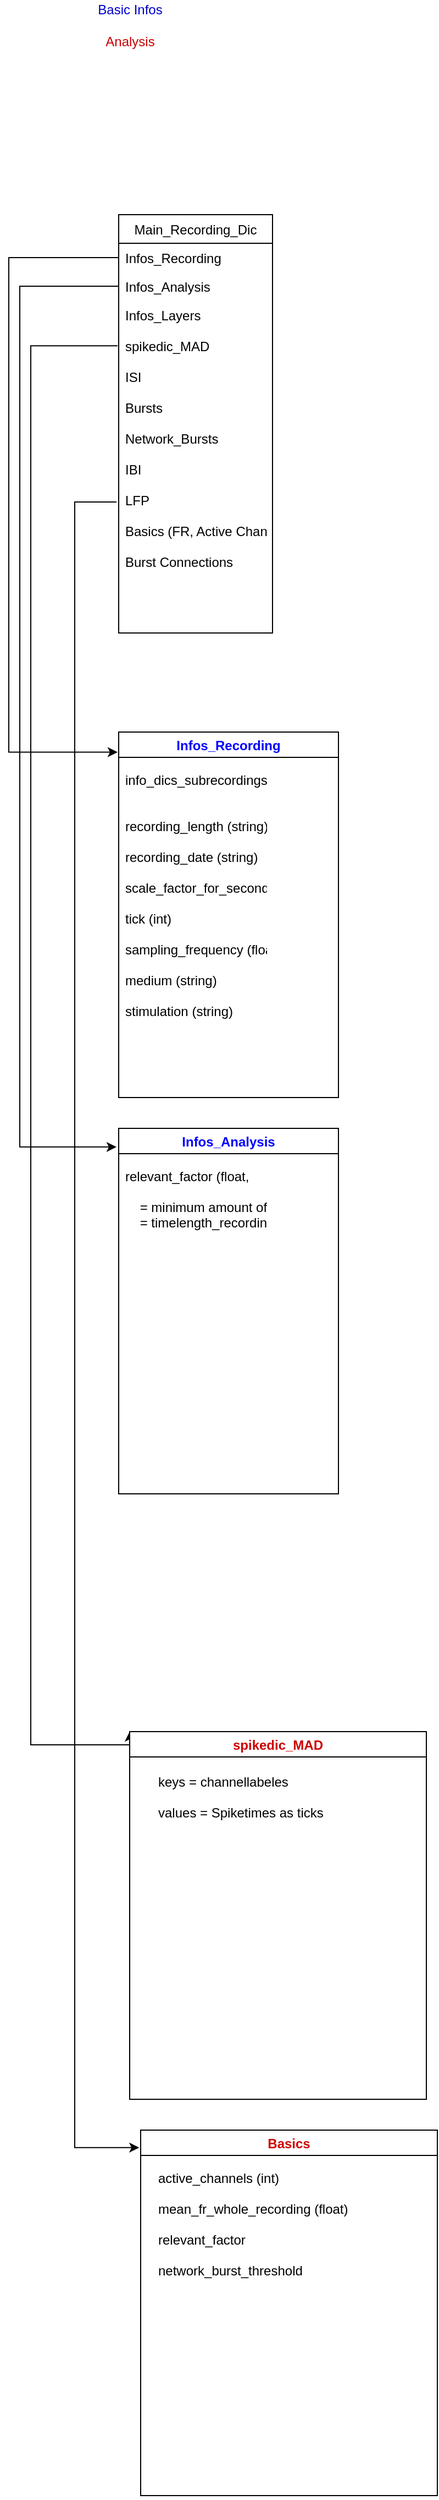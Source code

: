 <mxfile version="15.2.9" type="github"><diagram id="vBnOlz8iTsaYxyx_wYCy" name="Page-1"><mxGraphModel dx="507" dy="1140" grid="1" gridSize="10" guides="1" tooltips="1" connect="1" arrows="1" fold="1" page="1" pageScale="1" pageWidth="827" pageHeight="1169" math="0" shadow="0"><root><mxCell id="0"/><mxCell id="1" parent="0"/><mxCell id="hhfGfqor65zBzNXSn3MG-1" value="Main_Recording_Dic" style="swimlane;fontStyle=0;childLayout=stackLayout;horizontal=1;startSize=26;horizontalStack=0;resizeParent=1;resizeParentMax=0;resizeLast=0;collapsible=1;marginBottom=0;" vertex="1" parent="1"><mxGeometry x="140" y="220" width="140" height="380" as="geometry"/></mxCell><mxCell id="hhfGfqor65zBzNXSn3MG-2" value="Infos_Recording" style="text;strokeColor=none;fillColor=none;align=left;verticalAlign=top;spacingLeft=4;spacingRight=4;overflow=hidden;rotatable=0;points=[[0,0.5],[1,0.5]];portConstraint=eastwest;" vertex="1" parent="hhfGfqor65zBzNXSn3MG-1"><mxGeometry y="26" width="140" height="26" as="geometry"/></mxCell><mxCell id="hhfGfqor65zBzNXSn3MG-3" value="Infos_Analysis" style="text;strokeColor=none;fillColor=none;align=left;verticalAlign=top;spacingLeft=4;spacingRight=4;overflow=hidden;rotatable=0;points=[[0,0.5],[1,0.5]];portConstraint=eastwest;" vertex="1" parent="hhfGfqor65zBzNXSn3MG-1"><mxGeometry y="52" width="140" height="26" as="geometry"/></mxCell><mxCell id="hhfGfqor65zBzNXSn3MG-4" value="Infos_Layers&#xA;&#xA;spikedic_MAD&#xA;&#xA;ISI&#xA;&#xA;Bursts&#xA;&#xA;Network_Bursts&#xA;&#xA;IBI&#xA;&#xA;LFP&#xA;&#xA;Basics (FR, Active Channels)&#xA;&#xA;Burst Connections&#xA;" style="text;strokeColor=none;fillColor=none;align=left;verticalAlign=top;spacingLeft=4;spacingRight=4;overflow=hidden;rotatable=0;points=[[0,0.5],[1,0.5]];portConstraint=eastwest;" vertex="1" parent="hhfGfqor65zBzNXSn3MG-1"><mxGeometry y="78" width="140" height="302" as="geometry"/></mxCell><mxCell id="hhfGfqor65zBzNXSn3MG-6" value="&lt;div&gt;&lt;font color=&quot;#0000CC&quot;&gt;Basic Infos&lt;/font&gt;&lt;/div&gt;&lt;div&gt;&lt;br&gt;&lt;/div&gt;&lt;div&gt;&lt;font color=&quot;#CC0000&quot;&gt;Analysis&lt;/font&gt;&lt;/div&gt;&lt;div&gt;&lt;br&gt;&lt;/div&gt;&lt;div&gt;&lt;br&gt;&lt;/div&gt;&lt;div&gt;&lt;br&gt;&lt;/div&gt;" style="text;html=1;align=center;verticalAlign=middle;resizable=0;points=[];autosize=1;strokeColor=none;fillColor=none;" vertex="1" parent="1"><mxGeometry x="115" y="25" width="70" height="90" as="geometry"/></mxCell><mxCell id="hhfGfqor65zBzNXSn3MG-7" style="edgeStyle=orthogonalEdgeStyle;rounded=0;orthogonalLoop=1;jettySize=auto;html=1;exitX=0;exitY=0.5;exitDx=0;exitDy=0;fontColor=#0000FF;entryX=-0.005;entryY=0.055;entryDx=0;entryDy=0;entryPerimeter=0;" edge="1" parent="1" source="hhfGfqor65zBzNXSn3MG-2" target="hhfGfqor65zBzNXSn3MG-8"><mxGeometry relative="1" as="geometry"><mxPoint x="60" y="720" as="targetPoint"/><Array as="points"><mxPoint x="40" y="259"/><mxPoint x="40" y="708"/></Array></mxGeometry></mxCell><mxCell id="hhfGfqor65zBzNXSn3MG-8" value="Infos_Recording" style="swimlane;fontColor=#0000FF;" vertex="1" parent="1"><mxGeometry x="140" y="690" width="200" height="332" as="geometry"/></mxCell><mxCell id="hhfGfqor65zBzNXSn3MG-9" value="info_dics_subrecordings (dictionary)&#xA;&#xA;&#xA;recording_length (string)&#xA;&#xA;recording_date (string)&#xA;&#xA;scale_factor_for_second (float)&#xA;&#xA;tick (int)&#xA;&#xA;sampling_frequency (float)&#xA;&#xA;medium (string)&#xA;&#xA;stimulation (string)&#xA;&#xA;" style="text;strokeColor=none;fillColor=none;align=left;verticalAlign=top;spacingLeft=4;spacingRight=4;overflow=hidden;rotatable=0;points=[[0,0.5],[1,0.5]];portConstraint=eastwest;" vertex="1" parent="hhfGfqor65zBzNXSn3MG-8"><mxGeometry y="30" width="140" height="302" as="geometry"/></mxCell><mxCell id="hhfGfqor65zBzNXSn3MG-10" value="Infos_Analysis" style="swimlane;fontColor=#0000FF;" vertex="1" parent="1"><mxGeometry x="140" y="1050" width="200" height="332" as="geometry"/></mxCell><mxCell id="hhfGfqor65zBzNXSn3MG-11" value="relevant_factor (float, &#xA;&#xA;    = minimum amount of spikes&#xA;    = timelength_recording * 0.05)&#xA;&#xA;&#xA;&#xA;" style="text;strokeColor=none;fillColor=none;align=left;verticalAlign=top;spacingLeft=4;spacingRight=4;overflow=hidden;rotatable=0;points=[[0,0.5],[1,0.5]];portConstraint=eastwest;" vertex="1" parent="hhfGfqor65zBzNXSn3MG-10"><mxGeometry y="30" width="140" height="302" as="geometry"/></mxCell><mxCell id="hhfGfqor65zBzNXSn3MG-12" style="edgeStyle=orthogonalEdgeStyle;rounded=0;orthogonalLoop=1;jettySize=auto;html=1;exitX=0;exitY=0.5;exitDx=0;exitDy=0;entryX=-0.01;entryY=0.051;entryDx=0;entryDy=0;entryPerimeter=0;fontColor=#0000FF;" edge="1" parent="1" source="hhfGfqor65zBzNXSn3MG-3" target="hhfGfqor65zBzNXSn3MG-10"><mxGeometry relative="1" as="geometry"><Array as="points"><mxPoint x="50" y="285"/><mxPoint x="50" y="1067"/></Array></mxGeometry></mxCell><mxCell id="hhfGfqor65zBzNXSn3MG-13" value="Basics" style="swimlane;fontColor=#CC0000;startSize=23;" vertex="1" parent="1"><mxGeometry x="160" y="1960" width="270" height="332" as="geometry"/></mxCell><mxCell id="hhfGfqor65zBzNXSn3MG-17" value="active_channels (int)&#xA;&#xA;mean_fr_whole_recording (float)&#xA;&#xA;relevant_factor&#xA;&#xA;network_burst_threshold&#xA;&#xA;&#xA;" style="text;strokeColor=none;fillColor=none;align=left;verticalAlign=top;spacingLeft=4;spacingRight=4;overflow=hidden;rotatable=0;points=[[0,0.5],[1,0.5]];portConstraint=eastwest;" vertex="1" parent="hhfGfqor65zBzNXSn3MG-13"><mxGeometry x="10" y="30" width="260" height="302" as="geometry"/></mxCell><mxCell id="hhfGfqor65zBzNXSn3MG-15" style="edgeStyle=orthogonalEdgeStyle;rounded=0;orthogonalLoop=1;jettySize=auto;html=1;fontColor=#CC0000;entryX=0;entryY=0;entryDx=0;entryDy=0;exitX=-0.007;exitY=0.136;exitDx=0;exitDy=0;exitPerimeter=0;" edge="1" parent="1" source="hhfGfqor65zBzNXSn3MG-4" target="hhfGfqor65zBzNXSn3MG-16"><mxGeometry relative="1" as="geometry"><mxPoint x="80" y="1581" as="targetPoint"/><mxPoint x="87" y="320" as="sourcePoint"/><Array as="points"><mxPoint x="60" y="339"/><mxPoint x="60" y="1610"/><mxPoint x="150" y="1610"/></Array></mxGeometry></mxCell><mxCell id="hhfGfqor65zBzNXSn3MG-16" value="spikedic_MAD" style="swimlane;fontColor=#CC0000;startSize=23;" vertex="1" parent="1"><mxGeometry x="150" y="1598" width="270" height="334" as="geometry"/></mxCell><mxCell id="hhfGfqor65zBzNXSn3MG-18" value="keys = channellabeles&#xA;&#xA;values = Spiketimes as ticks&#xA;" style="text;strokeColor=none;fillColor=none;align=left;verticalAlign=top;spacingLeft=4;spacingRight=4;overflow=hidden;rotatable=0;points=[[0,0.5],[1,0.5]];portConstraint=eastwest;" vertex="1" parent="hhfGfqor65zBzNXSn3MG-16"><mxGeometry x="20" y="32" width="250" height="302" as="geometry"/></mxCell><mxCell id="hhfGfqor65zBzNXSn3MG-19" style="edgeStyle=orthogonalEdgeStyle;rounded=0;orthogonalLoop=1;jettySize=auto;html=1;fontColor=#CC0000;exitX=-0.014;exitY=0.606;exitDx=0;exitDy=0;exitPerimeter=0;entryX=-0.005;entryY=0.048;entryDx=0;entryDy=0;entryPerimeter=0;" edge="1" parent="1" source="hhfGfqor65zBzNXSn3MG-4" target="hhfGfqor65zBzNXSn3MG-13"><mxGeometry relative="1" as="geometry"><mxPoint x="100" y="449" as="targetPoint"/><Array as="points"><mxPoint x="100" y="481"/><mxPoint x="100" y="1976"/></Array></mxGeometry></mxCell></root></mxGraphModel></diagram></mxfile>